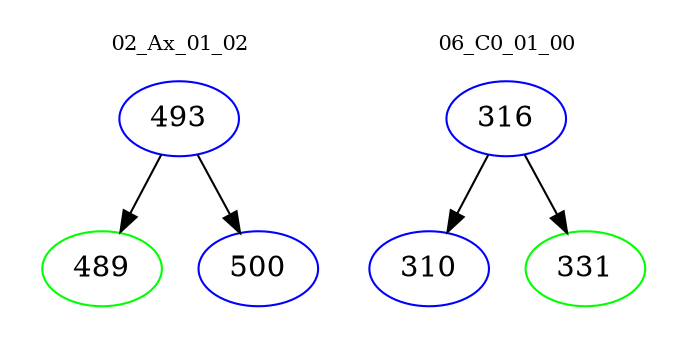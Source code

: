 digraph{
subgraph cluster_0 {
color = white
label = "02_Ax_01_02";
fontsize=10;
T0_493 [label="493", color="blue"]
T0_493 -> T0_489 [color="black"]
T0_489 [label="489", color="green"]
T0_493 -> T0_500 [color="black"]
T0_500 [label="500", color="blue"]
}
subgraph cluster_1 {
color = white
label = "06_C0_01_00";
fontsize=10;
T1_316 [label="316", color="blue"]
T1_316 -> T1_310 [color="black"]
T1_310 [label="310", color="blue"]
T1_316 -> T1_331 [color="black"]
T1_331 [label="331", color="green"]
}
}
